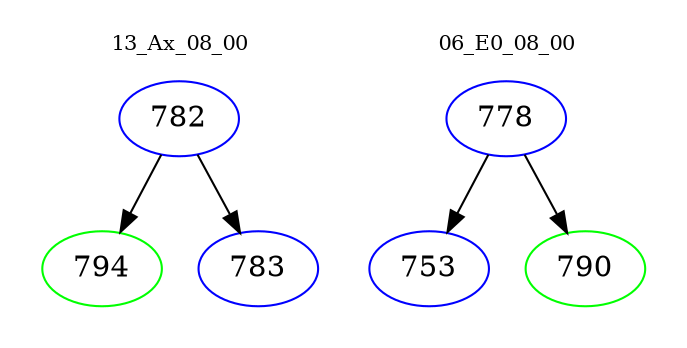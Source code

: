 digraph{
subgraph cluster_0 {
color = white
label = "13_Ax_08_00";
fontsize=10;
T0_782 [label="782", color="blue"]
T0_782 -> T0_794 [color="black"]
T0_794 [label="794", color="green"]
T0_782 -> T0_783 [color="black"]
T0_783 [label="783", color="blue"]
}
subgraph cluster_1 {
color = white
label = "06_E0_08_00";
fontsize=10;
T1_778 [label="778", color="blue"]
T1_778 -> T1_753 [color="black"]
T1_753 [label="753", color="blue"]
T1_778 -> T1_790 [color="black"]
T1_790 [label="790", color="green"]
}
}
